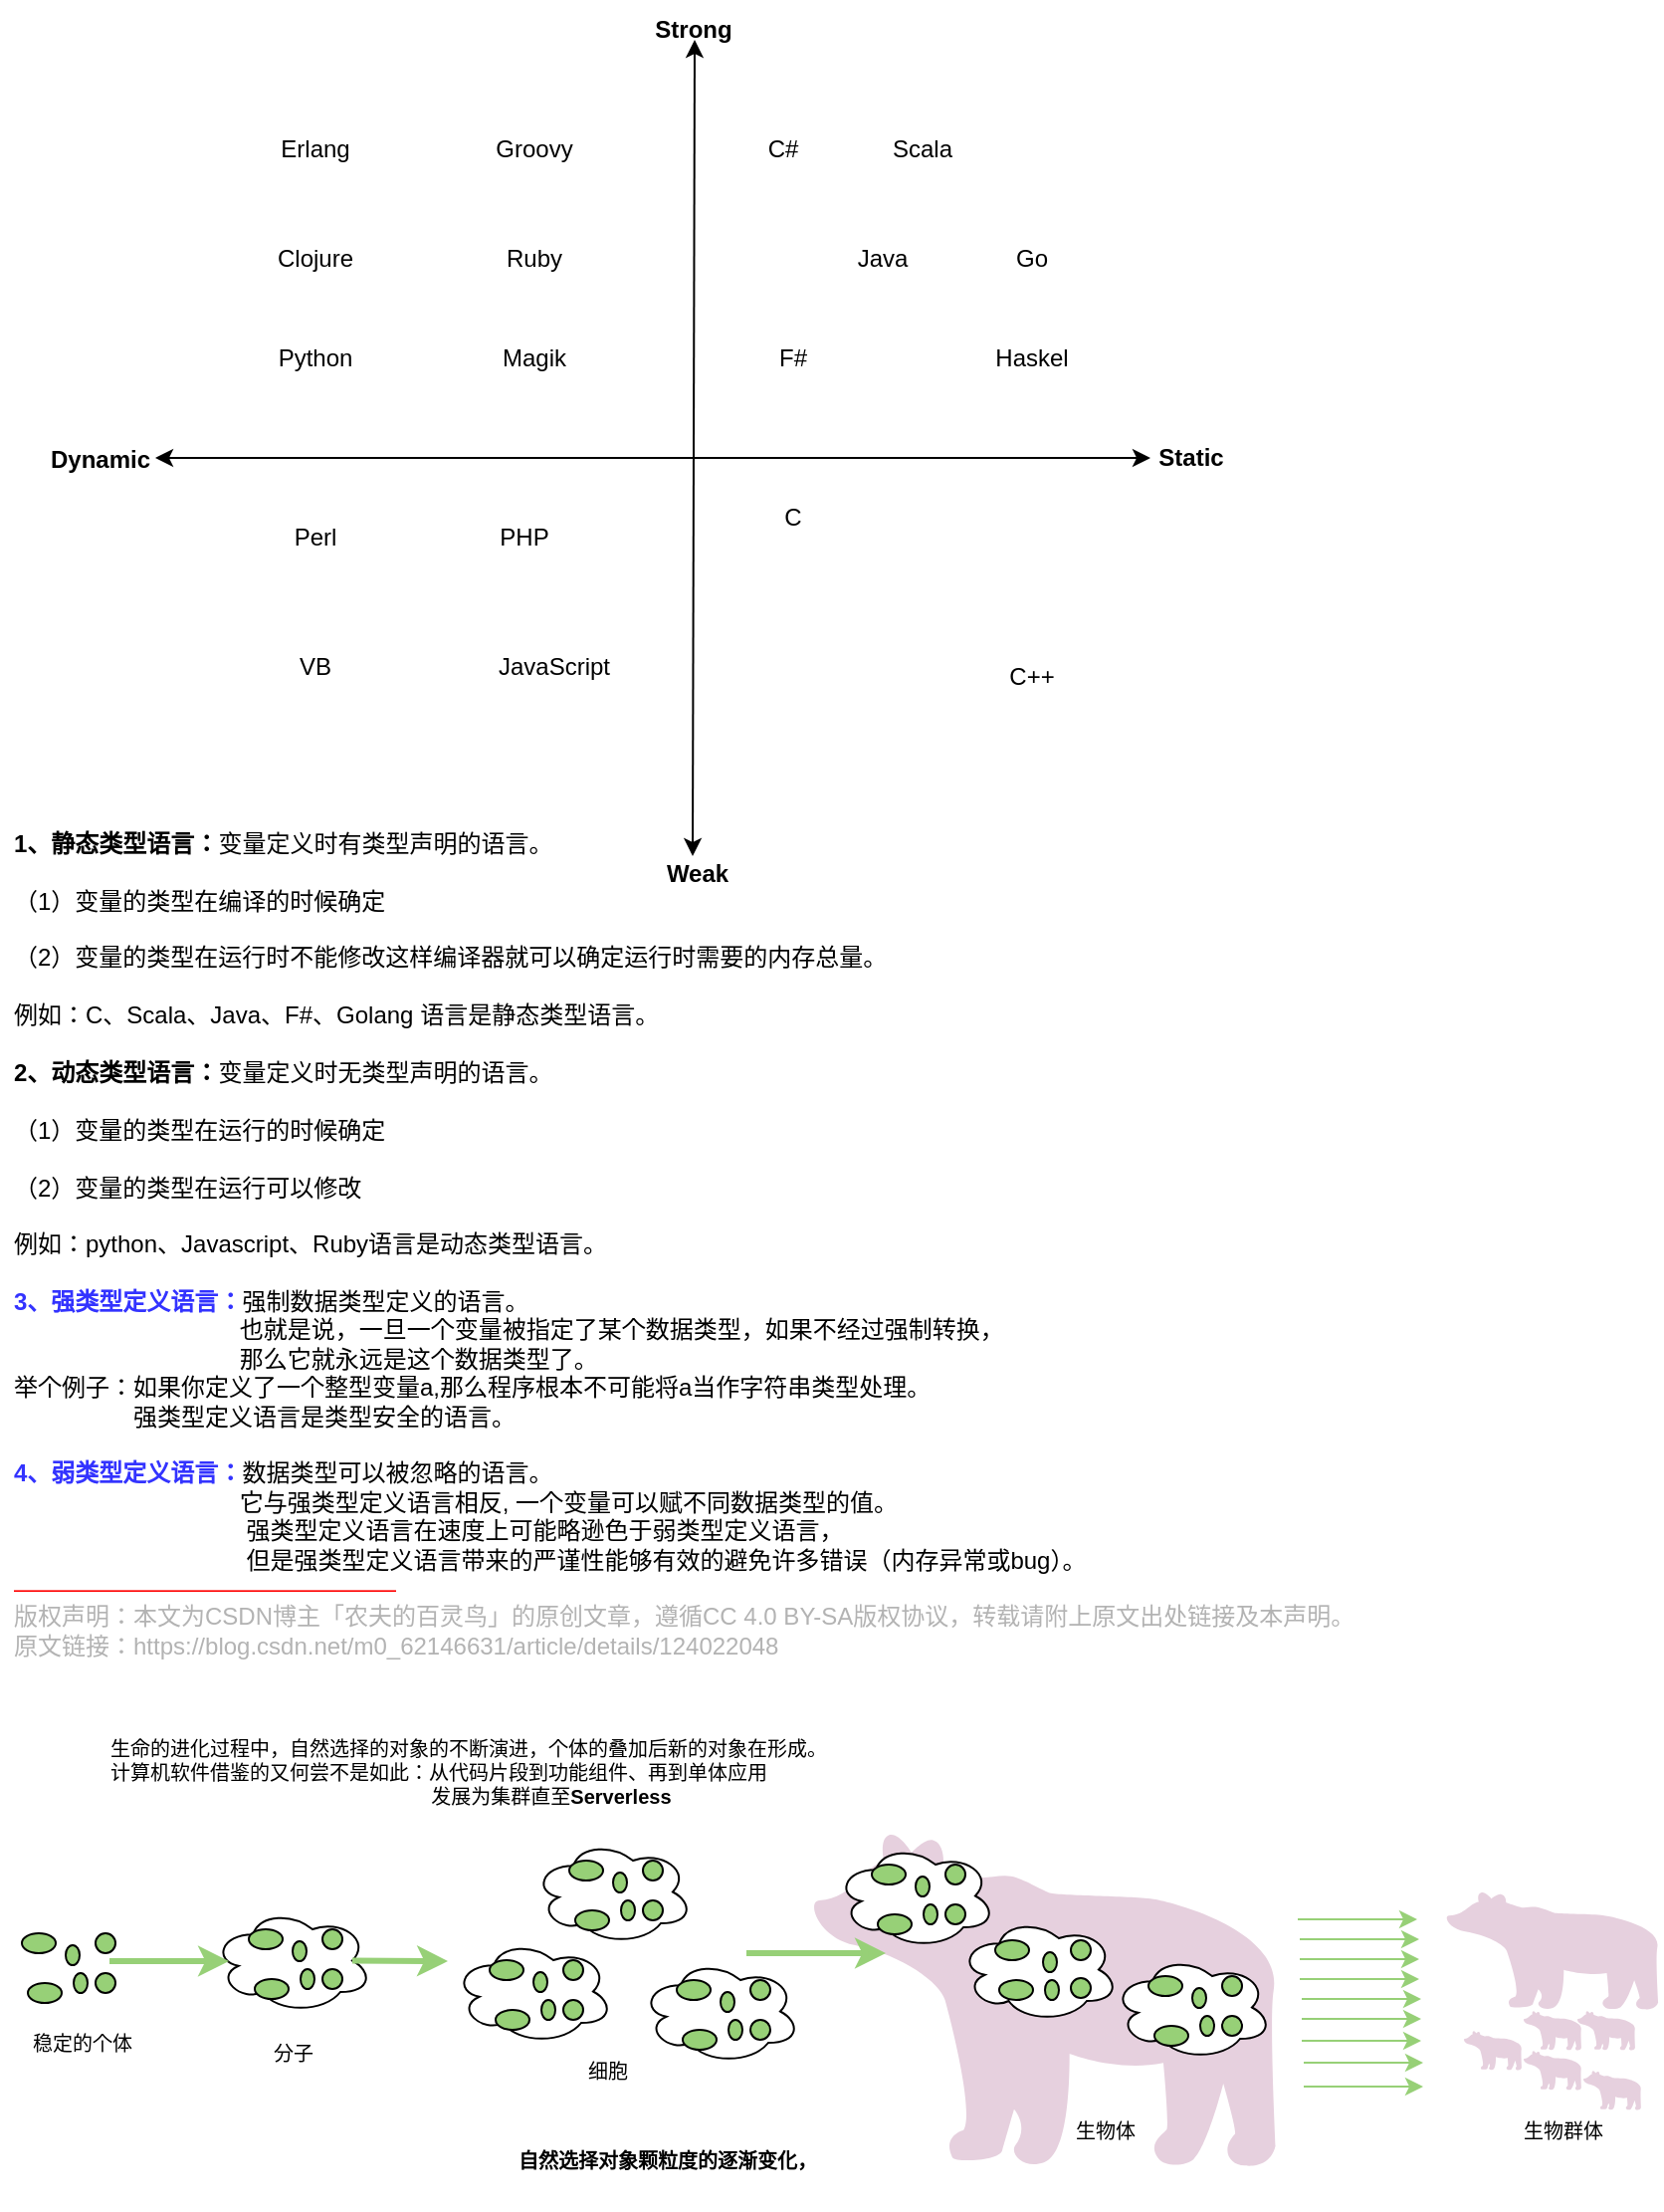 <mxfile version="20.5.1" type="github">
  <diagram id="FsugTDZhsFtz22bxQlfl" name="第 1 页">
    <mxGraphModel dx="731" dy="744" grid="1" gridSize="10" guides="1" tooltips="1" connect="1" arrows="1" fold="1" page="1" pageScale="1" pageWidth="827" pageHeight="1169" math="1" shadow="0">
      <root>
        <mxCell id="0" />
        <mxCell id="1" parent="0" />
        <mxCell id="dU-uhVvhrNW5YeMp7AV7-25" value="&lt;div&gt;&lt;b&gt;1、静态类型语言：&lt;/b&gt;变量定义时有类型声明的语言。&lt;/div&gt;&lt;div&gt;&lt;br&gt;&lt;/div&gt;&lt;div&gt;（1）变量的类型在编译的时候确定&lt;/div&gt;&lt;div&gt;&lt;br&gt;&lt;/div&gt;&lt;div&gt;（2）变量的类型在运行时不能修改这样编译器就可以确定运行时需要的内存总量。&lt;/div&gt;&lt;div&gt;&lt;br&gt;&lt;/div&gt;&lt;div&gt;例如：C、Scala、Java、F#、Golang 语言是静态类型语言。&lt;/div&gt;&lt;div&gt;&lt;br&gt;&lt;/div&gt;&lt;div&gt;&lt;b&gt;2、动态类型语言：&lt;/b&gt;变量定义时无类型声明的语言。&lt;/div&gt;&lt;div&gt;&lt;br&gt;&lt;/div&gt;&lt;div&gt;（1）变量的类型在运行的时候确定&lt;/div&gt;&lt;div&gt;&lt;br&gt;&lt;/div&gt;&lt;div&gt;（2）变量的类型在运行可以修改&lt;/div&gt;&lt;div&gt;&lt;br&gt;&lt;/div&gt;&lt;div&gt;例如：python、Javascript、Ruby语言是动态类型语言。&lt;/div&gt;&lt;div&gt;&lt;br&gt;&lt;/div&gt;&lt;div&gt;&lt;b&gt;&lt;font color=&quot;#3333ff&quot;&gt;3、强类型定义语言：&lt;/font&gt;&lt;/b&gt;强制数据类型定义的语言。&lt;/div&gt;&lt;div&gt;&amp;nbsp; &amp;nbsp; &amp;nbsp; &amp;nbsp; &amp;nbsp; &amp;nbsp; &amp;nbsp; &amp;nbsp; &amp;nbsp; &amp;nbsp; &amp;nbsp; &amp;nbsp; &amp;nbsp; &amp;nbsp; &amp;nbsp; &amp;nbsp; &amp;nbsp; 也就是说，一旦一个变量被指定了某个数据类型，如果不经过强制转换，&lt;/div&gt;&lt;div&gt;&amp;nbsp; &amp;nbsp; &amp;nbsp; &amp;nbsp; &amp;nbsp; &amp;nbsp; &amp;nbsp; &amp;nbsp; &amp;nbsp; &amp;nbsp; &amp;nbsp; &amp;nbsp; &amp;nbsp; &amp;nbsp; &amp;nbsp; &amp;nbsp; &amp;nbsp; 那么它就永远是这个数据类型了。&lt;/div&gt;&lt;div&gt;举个例子：如果你定义了一个整型变量a,那么程序根本不可能将a当作字符串类型处理。&lt;/div&gt;&lt;div&gt;&amp;nbsp; &amp;nbsp; &amp;nbsp; &amp;nbsp; &amp;nbsp; &amp;nbsp; &amp;nbsp; &amp;nbsp; &amp;nbsp; 强类型定义语言是类型安全的语言。&lt;/div&gt;&lt;div&gt;&lt;br&gt;&lt;/div&gt;&lt;div&gt;&lt;b&gt;&lt;font color=&quot;#3333ff&quot;&gt;4、弱类型定义语言：&lt;/font&gt;&lt;/b&gt;数据类型可以被忽略的语言。&lt;/div&gt;&lt;div&gt;&amp;nbsp; &amp;nbsp; &amp;nbsp; &amp;nbsp; &amp;nbsp; &amp;nbsp; &amp;nbsp; &amp;nbsp; &amp;nbsp; &amp;nbsp; &amp;nbsp; &amp;nbsp; &amp;nbsp; &amp;nbsp; &amp;nbsp; &amp;nbsp; &amp;nbsp; 它与强类型定义语言相反, 一个变量可以赋不同数据类型的值。&lt;/div&gt;&lt;div&gt;&amp;nbsp; &amp;nbsp; &amp;nbsp; &amp;nbsp; &amp;nbsp; &amp;nbsp; &amp;nbsp; &amp;nbsp; &amp;nbsp; &amp;nbsp; &amp;nbsp; &amp;nbsp; &amp;nbsp; &amp;nbsp; &amp;nbsp; &amp;nbsp; &amp;nbsp; &amp;nbsp;强类型定义语言在速度上可能略逊色于弱类型定义语言，&lt;/div&gt;&lt;div&gt;&amp;nbsp; &amp;nbsp; &amp;nbsp; &amp;nbsp; &amp;nbsp; &amp;nbsp; &amp;nbsp; &amp;nbsp; &amp;nbsp; &amp;nbsp; &amp;nbsp; &amp;nbsp; &amp;nbsp; &amp;nbsp; &amp;nbsp; &amp;nbsp; &amp;nbsp; &amp;nbsp;但是强类型定义语言带来的严谨性能够有效的避免许多错误（内存异常或bug）。&lt;/div&gt;&lt;div&gt;&lt;font color=&quot;#ff0000&quot;&gt;————————————————&lt;/font&gt;&lt;/div&gt;&lt;div&gt;&lt;font color=&quot;#b3b3b3&quot;&gt;版权声明：本文为CSDN博主「农夫的百灵鸟」的原创文章，遵循CC 4.0 BY-SA版权协议，转载请附上原文出处链接及本声明。&lt;/font&gt;&lt;/div&gt;&lt;div&gt;&lt;font color=&quot;#b3b3b3&quot;&gt;原文链接：https://blog.csdn.net/m0_62146631/article/details/124022048&lt;/font&gt;&lt;/div&gt;" style="text;html=1;align=left;verticalAlign=middle;resizable=0;points=[];autosize=1;strokeColor=none;fillColor=none;" vertex="1" parent="1">
          <mxGeometry x="30" y="440" width="700" height="430" as="geometry" />
        </mxCell>
        <mxCell id="dU-uhVvhrNW5YeMp7AV7-26" value="" style="group" vertex="1" connectable="0" parent="1">
          <mxGeometry x="40" y="30" width="613" height="460" as="geometry" />
        </mxCell>
        <mxCell id="dU-uhVvhrNW5YeMp7AV7-1" value="" style="endArrow=classic;startArrow=classic;html=1;rounded=0;" edge="1" parent="dU-uhVvhrNW5YeMp7AV7-26">
          <mxGeometry width="50" height="50" relative="1" as="geometry">
            <mxPoint x="63" y="230" as="sourcePoint" />
            <mxPoint x="563" y="230" as="targetPoint" />
          </mxGeometry>
        </mxCell>
        <mxCell id="dU-uhVvhrNW5YeMp7AV7-2" value="" style="endArrow=classic;startArrow=classic;html=1;rounded=0;" edge="1" parent="dU-uhVvhrNW5YeMp7AV7-26">
          <mxGeometry width="50" height="50" relative="1" as="geometry">
            <mxPoint x="334" y="20" as="sourcePoint" />
            <mxPoint x="333" y="430" as="targetPoint" />
          </mxGeometry>
        </mxCell>
        <mxCell id="dU-uhVvhrNW5YeMp7AV7-3" value="&lt;b&gt;Weak&lt;/b&gt;" style="text;html=1;align=center;verticalAlign=middle;resizable=0;points=[];autosize=1;strokeColor=none;fillColor=none;" vertex="1" parent="dU-uhVvhrNW5YeMp7AV7-26">
          <mxGeometry x="310" y="424" width="50" height="30" as="geometry" />
        </mxCell>
        <mxCell id="dU-uhVvhrNW5YeMp7AV7-4" value="&lt;b&gt;Strong&lt;/b&gt;" style="text;html=1;align=center;verticalAlign=middle;resizable=0;points=[];autosize=1;strokeColor=none;fillColor=none;" vertex="1" parent="dU-uhVvhrNW5YeMp7AV7-26">
          <mxGeometry x="303" width="60" height="30" as="geometry" />
        </mxCell>
        <mxCell id="dU-uhVvhrNW5YeMp7AV7-5" value="&lt;b&gt;Static&lt;/b&gt;" style="text;html=1;align=center;verticalAlign=middle;resizable=0;points=[];autosize=1;strokeColor=none;fillColor=none;" vertex="1" parent="dU-uhVvhrNW5YeMp7AV7-26">
          <mxGeometry x="553" y="215" width="60" height="30" as="geometry" />
        </mxCell>
        <mxCell id="dU-uhVvhrNW5YeMp7AV7-6" value="&lt;b&gt;Dynamic&lt;/b&gt;" style="text;html=1;align=center;verticalAlign=middle;resizable=0;points=[];autosize=1;strokeColor=none;fillColor=none;" vertex="1" parent="dU-uhVvhrNW5YeMp7AV7-26">
          <mxGeometry y="216" width="70" height="30" as="geometry" />
        </mxCell>
        <mxCell id="dU-uhVvhrNW5YeMp7AV7-7" value="C#" style="text;html=1;align=center;verticalAlign=middle;resizable=0;points=[];autosize=1;strokeColor=none;fillColor=none;" vertex="1" parent="dU-uhVvhrNW5YeMp7AV7-26">
          <mxGeometry x="358" y="60" width="40" height="30" as="geometry" />
        </mxCell>
        <mxCell id="dU-uhVvhrNW5YeMp7AV7-8" value="Scala" style="text;html=1;align=center;verticalAlign=middle;resizable=0;points=[];autosize=1;strokeColor=none;fillColor=none;" vertex="1" parent="dU-uhVvhrNW5YeMp7AV7-26">
          <mxGeometry x="423" y="60" width="50" height="30" as="geometry" />
        </mxCell>
        <mxCell id="dU-uhVvhrNW5YeMp7AV7-9" value="Java" style="text;html=1;align=center;verticalAlign=middle;resizable=0;points=[];autosize=1;strokeColor=none;fillColor=none;" vertex="1" parent="dU-uhVvhrNW5YeMp7AV7-26">
          <mxGeometry x="403" y="115" width="50" height="30" as="geometry" />
        </mxCell>
        <mxCell id="dU-uhVvhrNW5YeMp7AV7-10" value="Go" style="text;html=1;align=center;verticalAlign=middle;resizable=0;points=[];autosize=1;strokeColor=none;fillColor=none;" vertex="1" parent="dU-uhVvhrNW5YeMp7AV7-26">
          <mxGeometry x="483" y="115" width="40" height="30" as="geometry" />
        </mxCell>
        <mxCell id="dU-uhVvhrNW5YeMp7AV7-11" value="F#" style="text;html=1;align=center;verticalAlign=middle;resizable=0;points=[];autosize=1;strokeColor=none;fillColor=none;" vertex="1" parent="dU-uhVvhrNW5YeMp7AV7-26">
          <mxGeometry x="363" y="165" width="40" height="30" as="geometry" />
        </mxCell>
        <mxCell id="dU-uhVvhrNW5YeMp7AV7-12" value="Haskel" style="text;html=1;align=center;verticalAlign=middle;resizable=0;points=[];autosize=1;strokeColor=none;fillColor=none;" vertex="1" parent="dU-uhVvhrNW5YeMp7AV7-26">
          <mxGeometry x="473" y="165" width="60" height="30" as="geometry" />
        </mxCell>
        <mxCell id="dU-uhVvhrNW5YeMp7AV7-13" value="Erlang" style="text;html=1;align=center;verticalAlign=middle;resizable=0;points=[];autosize=1;strokeColor=none;fillColor=none;" vertex="1" parent="dU-uhVvhrNW5YeMp7AV7-26">
          <mxGeometry x="113" y="60" width="60" height="30" as="geometry" />
        </mxCell>
        <mxCell id="dU-uhVvhrNW5YeMp7AV7-14" value="Groovy" style="text;html=1;align=center;verticalAlign=middle;resizable=0;points=[];autosize=1;strokeColor=none;fillColor=none;" vertex="1" parent="dU-uhVvhrNW5YeMp7AV7-26">
          <mxGeometry x="223" y="60" width="60" height="30" as="geometry" />
        </mxCell>
        <mxCell id="dU-uhVvhrNW5YeMp7AV7-15" value="Clojure" style="text;html=1;align=center;verticalAlign=middle;resizable=0;points=[];autosize=1;strokeColor=none;fillColor=none;" vertex="1" parent="dU-uhVvhrNW5YeMp7AV7-26">
          <mxGeometry x="113" y="115" width="60" height="30" as="geometry" />
        </mxCell>
        <mxCell id="dU-uhVvhrNW5YeMp7AV7-16" value="Ruby" style="text;html=1;align=center;verticalAlign=middle;resizable=0;points=[];autosize=1;strokeColor=none;fillColor=none;" vertex="1" parent="dU-uhVvhrNW5YeMp7AV7-26">
          <mxGeometry x="228" y="115" width="50" height="30" as="geometry" />
        </mxCell>
        <mxCell id="dU-uhVvhrNW5YeMp7AV7-17" value="Python" style="text;html=1;align=center;verticalAlign=middle;resizable=0;points=[];autosize=1;strokeColor=none;fillColor=none;" vertex="1" parent="dU-uhVvhrNW5YeMp7AV7-26">
          <mxGeometry x="113" y="165" width="60" height="30" as="geometry" />
        </mxCell>
        <mxCell id="dU-uhVvhrNW5YeMp7AV7-18" value="Magik" style="text;html=1;align=center;verticalAlign=middle;resizable=0;points=[];autosize=1;strokeColor=none;fillColor=none;" vertex="1" parent="dU-uhVvhrNW5YeMp7AV7-26">
          <mxGeometry x="223" y="165" width="60" height="30" as="geometry" />
        </mxCell>
        <mxCell id="dU-uhVvhrNW5YeMp7AV7-19" value="Perl" style="text;html=1;align=center;verticalAlign=middle;resizable=0;points=[];autosize=1;strokeColor=none;fillColor=none;" vertex="1" parent="dU-uhVvhrNW5YeMp7AV7-26">
          <mxGeometry x="123" y="255" width="40" height="30" as="geometry" />
        </mxCell>
        <mxCell id="dU-uhVvhrNW5YeMp7AV7-20" value="PHP" style="text;html=1;align=center;verticalAlign=middle;resizable=0;points=[];autosize=1;strokeColor=none;fillColor=none;" vertex="1" parent="dU-uhVvhrNW5YeMp7AV7-26">
          <mxGeometry x="223" y="255" width="50" height="30" as="geometry" />
        </mxCell>
        <mxCell id="dU-uhVvhrNW5YeMp7AV7-21" value="VB" style="text;html=1;align=center;verticalAlign=middle;resizable=0;points=[];autosize=1;strokeColor=none;fillColor=none;" vertex="1" parent="dU-uhVvhrNW5YeMp7AV7-26">
          <mxGeometry x="123" y="320" width="40" height="30" as="geometry" />
        </mxCell>
        <mxCell id="dU-uhVvhrNW5YeMp7AV7-22" value="JavaScript" style="text;html=1;align=center;verticalAlign=middle;resizable=0;points=[];autosize=1;strokeColor=none;fillColor=none;" vertex="1" parent="dU-uhVvhrNW5YeMp7AV7-26">
          <mxGeometry x="223" y="320" width="80" height="30" as="geometry" />
        </mxCell>
        <mxCell id="dU-uhVvhrNW5YeMp7AV7-23" value="C" style="text;html=1;align=center;verticalAlign=middle;resizable=0;points=[];autosize=1;strokeColor=none;fillColor=none;" vertex="1" parent="dU-uhVvhrNW5YeMp7AV7-26">
          <mxGeometry x="368" y="245" width="30" height="30" as="geometry" />
        </mxCell>
        <mxCell id="dU-uhVvhrNW5YeMp7AV7-24" value="C++" style="text;html=1;align=center;verticalAlign=middle;resizable=0;points=[];autosize=1;strokeColor=none;fillColor=none;" vertex="1" parent="dU-uhVvhrNW5YeMp7AV7-26">
          <mxGeometry x="478" y="325" width="50" height="30" as="geometry" />
        </mxCell>
        <mxCell id="dU-uhVvhrNW5YeMp7AV7-145" value="&lt;div style=&quot;text-align: left;&quot;&gt;&lt;span style=&quot;color: rgb(0, 0, 0); background-color: initial;&quot;&gt;生命的进化过程中，自然选择的对象的不断演进，个体的叠加后新的对象在形成。&lt;/span&gt;&lt;/div&gt;&lt;font color=&quot;#000000&quot;&gt;&lt;div style=&quot;text-align: left;&quot;&gt;&lt;span style=&quot;background-color: initial;&quot;&gt;计算机软件借鉴的又何尝不是如此：从代码片段到功能组件、再到单体应用&lt;/span&gt;&lt;/div&gt;&lt;div style=&quot;text-align: left;&quot;&gt;&lt;span style=&quot;background-color: initial;&quot;&gt;&amp;nbsp; &amp;nbsp; &amp;nbsp; &amp;nbsp; &amp;nbsp; &amp;nbsp; &amp;nbsp; &amp;nbsp; &amp;nbsp; &amp;nbsp; &amp;nbsp; &amp;nbsp; &amp;nbsp; &amp;nbsp; &amp;nbsp; &amp;nbsp; &amp;nbsp; &amp;nbsp; &amp;nbsp; &amp;nbsp; &amp;nbsp; &amp;nbsp; &amp;nbsp; &amp;nbsp; &amp;nbsp; &amp;nbsp; &amp;nbsp; &amp;nbsp; &amp;nbsp; 发展为集群直至&lt;/span&gt;&lt;b style=&quot;background-color: initial;&quot;&gt;Serverless&lt;/b&gt;&lt;/div&gt;&lt;/font&gt;" style="text;html=1;align=center;verticalAlign=middle;resizable=0;points=[];autosize=1;strokeColor=none;fillColor=none;fontSize=10;fontColor=#B3B3B3;" vertex="1" parent="1">
          <mxGeometry x="30" y="890" width="460" height="60" as="geometry" />
        </mxCell>
        <mxCell id="dU-uhVvhrNW5YeMp7AV7-151" value="" style="group" vertex="1" connectable="0" parent="1">
          <mxGeometry x="25.5" y="950" width="644.5" height="190" as="geometry" />
        </mxCell>
        <mxCell id="dU-uhVvhrNW5YeMp7AV7-149" value="" style="shape=mxgraph.signs.animals.bear_2;html=1;pointerEvents=1;fillColor=#E6D0DE;strokeColor=none;verticalLabelPosition=bottom;verticalAlign=top;align=center;sketch=0;fontSize=10;fontColor=#000000;" vertex="1" parent="dU-uhVvhrNW5YeMp7AV7-151">
          <mxGeometry x="404.5" width="240" height="170" as="geometry" />
        </mxCell>
        <mxCell id="dU-uhVvhrNW5YeMp7AV7-28" value="" style="ellipse;whiteSpace=wrap;html=1;fontSize=10;fontColor=#B3B3B3;fillColor=#97D077;" vertex="1" parent="dU-uhVvhrNW5YeMp7AV7-151">
          <mxGeometry x="10.5" y="51" width="17" height="10" as="geometry" />
        </mxCell>
        <mxCell id="dU-uhVvhrNW5YeMp7AV7-29" value="" style="ellipse;whiteSpace=wrap;html=1;fontSize=10;fontColor=#B3B3B3;fillColor=#97D077;" vertex="1" parent="dU-uhVvhrNW5YeMp7AV7-151">
          <mxGeometry x="32.5" y="57" width="7" height="10" as="geometry" />
        </mxCell>
        <mxCell id="dU-uhVvhrNW5YeMp7AV7-30" value="" style="ellipse;whiteSpace=wrap;html=1;fontSize=10;fontColor=#B3B3B3;fillColor=#97D077;" vertex="1" parent="dU-uhVvhrNW5YeMp7AV7-151">
          <mxGeometry x="47.5" y="51" width="10" height="10" as="geometry" />
        </mxCell>
        <mxCell id="dU-uhVvhrNW5YeMp7AV7-31" value="" style="ellipse;whiteSpace=wrap;html=1;fontSize=10;fontColor=#B3B3B3;fillColor=#97D077;" vertex="1" parent="dU-uhVvhrNW5YeMp7AV7-151">
          <mxGeometry x="13.5" y="76" width="17" height="10" as="geometry" />
        </mxCell>
        <mxCell id="dU-uhVvhrNW5YeMp7AV7-36" value="" style="ellipse;whiteSpace=wrap;html=1;fontSize=10;fontColor=#B3B3B3;fillColor=#97D077;" vertex="1" parent="dU-uhVvhrNW5YeMp7AV7-151">
          <mxGeometry x="47.5" y="71" width="10" height="10" as="geometry" />
        </mxCell>
        <mxCell id="dU-uhVvhrNW5YeMp7AV7-41" value="" style="ellipse;whiteSpace=wrap;html=1;fontSize=10;fontColor=#B3B3B3;fillColor=#97D077;" vertex="1" parent="dU-uhVvhrNW5YeMp7AV7-151">
          <mxGeometry x="36.5" y="71" width="7" height="10" as="geometry" />
        </mxCell>
        <mxCell id="dU-uhVvhrNW5YeMp7AV7-48" value="" style="group" vertex="1" connectable="0" parent="dU-uhVvhrNW5YeMp7AV7-151">
          <mxGeometry x="106.5" y="38.5" width="80" height="52.5" as="geometry" />
        </mxCell>
        <mxCell id="dU-uhVvhrNW5YeMp7AV7-37" value="" style="ellipse;shape=cloud;whiteSpace=wrap;html=1;fontSize=10;fontColor=#B3B3B3;fillColor=#FFFFFF;" vertex="1" parent="dU-uhVvhrNW5YeMp7AV7-48">
          <mxGeometry width="80" height="52.5" as="geometry" />
        </mxCell>
        <mxCell id="dU-uhVvhrNW5YeMp7AV7-42" value="" style="ellipse;whiteSpace=wrap;html=1;fontSize=10;fontColor=#B3B3B3;fillColor=#97D077;" vertex="1" parent="dU-uhVvhrNW5YeMp7AV7-48">
          <mxGeometry x="18" y="10.5" width="17" height="10" as="geometry" />
        </mxCell>
        <mxCell id="dU-uhVvhrNW5YeMp7AV7-43" value="" style="ellipse;whiteSpace=wrap;html=1;fontSize=10;fontColor=#B3B3B3;fillColor=#97D077;" vertex="1" parent="dU-uhVvhrNW5YeMp7AV7-48">
          <mxGeometry x="40" y="16.5" width="7" height="10" as="geometry" />
        </mxCell>
        <mxCell id="dU-uhVvhrNW5YeMp7AV7-44" value="" style="ellipse;whiteSpace=wrap;html=1;fontSize=10;fontColor=#B3B3B3;fillColor=#97D077;" vertex="1" parent="dU-uhVvhrNW5YeMp7AV7-48">
          <mxGeometry x="55" y="10.5" width="10" height="10" as="geometry" />
        </mxCell>
        <mxCell id="dU-uhVvhrNW5YeMp7AV7-45" value="" style="ellipse;whiteSpace=wrap;html=1;fontSize=10;fontColor=#B3B3B3;fillColor=#97D077;" vertex="1" parent="dU-uhVvhrNW5YeMp7AV7-48">
          <mxGeometry x="21" y="35.5" width="17" height="10" as="geometry" />
        </mxCell>
        <mxCell id="dU-uhVvhrNW5YeMp7AV7-46" value="" style="ellipse;whiteSpace=wrap;html=1;fontSize=10;fontColor=#B3B3B3;fillColor=#97D077;" vertex="1" parent="dU-uhVvhrNW5YeMp7AV7-48">
          <mxGeometry x="55" y="30.5" width="10" height="10" as="geometry" />
        </mxCell>
        <mxCell id="dU-uhVvhrNW5YeMp7AV7-47" value="" style="ellipse;whiteSpace=wrap;html=1;fontSize=10;fontColor=#B3B3B3;fillColor=#97D077;" vertex="1" parent="dU-uhVvhrNW5YeMp7AV7-48">
          <mxGeometry x="44" y="30.5" width="7" height="10" as="geometry" />
        </mxCell>
        <mxCell id="dU-uhVvhrNW5YeMp7AV7-49" value="" style="group" vertex="1" connectable="0" parent="dU-uhVvhrNW5YeMp7AV7-151">
          <mxGeometry x="267.5" y="4" width="80" height="52.5" as="geometry" />
        </mxCell>
        <mxCell id="dU-uhVvhrNW5YeMp7AV7-50" value="" style="ellipse;shape=cloud;whiteSpace=wrap;html=1;fontSize=10;fontColor=#B3B3B3;fillColor=#FFFFFF;" vertex="1" parent="dU-uhVvhrNW5YeMp7AV7-49">
          <mxGeometry width="80" height="52.5" as="geometry" />
        </mxCell>
        <mxCell id="dU-uhVvhrNW5YeMp7AV7-51" value="" style="ellipse;whiteSpace=wrap;html=1;fontSize=10;fontColor=#B3B3B3;fillColor=#97D077;" vertex="1" parent="dU-uhVvhrNW5YeMp7AV7-49">
          <mxGeometry x="18" y="10.5" width="17" height="10" as="geometry" />
        </mxCell>
        <mxCell id="dU-uhVvhrNW5YeMp7AV7-52" value="" style="ellipse;whiteSpace=wrap;html=1;fontSize=10;fontColor=#B3B3B3;fillColor=#97D077;" vertex="1" parent="dU-uhVvhrNW5YeMp7AV7-49">
          <mxGeometry x="40" y="16.5" width="7" height="10" as="geometry" />
        </mxCell>
        <mxCell id="dU-uhVvhrNW5YeMp7AV7-53" value="" style="ellipse;whiteSpace=wrap;html=1;fontSize=10;fontColor=#B3B3B3;fillColor=#97D077;" vertex="1" parent="dU-uhVvhrNW5YeMp7AV7-49">
          <mxGeometry x="55" y="10.5" width="10" height="10" as="geometry" />
        </mxCell>
        <mxCell id="dU-uhVvhrNW5YeMp7AV7-54" value="" style="ellipse;whiteSpace=wrap;html=1;fontSize=10;fontColor=#B3B3B3;fillColor=#97D077;" vertex="1" parent="dU-uhVvhrNW5YeMp7AV7-49">
          <mxGeometry x="21" y="35.5" width="17" height="10" as="geometry" />
        </mxCell>
        <mxCell id="dU-uhVvhrNW5YeMp7AV7-55" value="" style="ellipse;whiteSpace=wrap;html=1;fontSize=10;fontColor=#B3B3B3;fillColor=#97D077;" vertex="1" parent="dU-uhVvhrNW5YeMp7AV7-49">
          <mxGeometry x="55" y="30.5" width="10" height="10" as="geometry" />
        </mxCell>
        <mxCell id="dU-uhVvhrNW5YeMp7AV7-56" value="" style="ellipse;whiteSpace=wrap;html=1;fontSize=10;fontColor=#B3B3B3;fillColor=#97D077;" vertex="1" parent="dU-uhVvhrNW5YeMp7AV7-49">
          <mxGeometry x="44" y="30.5" width="7" height="10" as="geometry" />
        </mxCell>
        <mxCell id="dU-uhVvhrNW5YeMp7AV7-57" value="" style="group" vertex="1" connectable="0" parent="dU-uhVvhrNW5YeMp7AV7-151">
          <mxGeometry x="227.5" y="54" width="80" height="52.5" as="geometry" />
        </mxCell>
        <mxCell id="dU-uhVvhrNW5YeMp7AV7-58" value="" style="ellipse;shape=cloud;whiteSpace=wrap;html=1;fontSize=10;fontColor=#B3B3B3;fillColor=#FFFFFF;" vertex="1" parent="dU-uhVvhrNW5YeMp7AV7-57">
          <mxGeometry width="80" height="52.5" as="geometry" />
        </mxCell>
        <mxCell id="dU-uhVvhrNW5YeMp7AV7-59" value="" style="ellipse;whiteSpace=wrap;html=1;fontSize=10;fontColor=#B3B3B3;fillColor=#97D077;" vertex="1" parent="dU-uhVvhrNW5YeMp7AV7-57">
          <mxGeometry x="18" y="10.5" width="17" height="10" as="geometry" />
        </mxCell>
        <mxCell id="dU-uhVvhrNW5YeMp7AV7-60" value="" style="ellipse;whiteSpace=wrap;html=1;fontSize=10;fontColor=#B3B3B3;fillColor=#97D077;" vertex="1" parent="dU-uhVvhrNW5YeMp7AV7-57">
          <mxGeometry x="40" y="16.5" width="7" height="10" as="geometry" />
        </mxCell>
        <mxCell id="dU-uhVvhrNW5YeMp7AV7-61" value="" style="ellipse;whiteSpace=wrap;html=1;fontSize=10;fontColor=#B3B3B3;fillColor=#97D077;" vertex="1" parent="dU-uhVvhrNW5YeMp7AV7-57">
          <mxGeometry x="55" y="10.5" width="10" height="10" as="geometry" />
        </mxCell>
        <mxCell id="dU-uhVvhrNW5YeMp7AV7-62" value="" style="ellipse;whiteSpace=wrap;html=1;fontSize=10;fontColor=#B3B3B3;fillColor=#97D077;" vertex="1" parent="dU-uhVvhrNW5YeMp7AV7-57">
          <mxGeometry x="21" y="35.5" width="17" height="10" as="geometry" />
        </mxCell>
        <mxCell id="dU-uhVvhrNW5YeMp7AV7-63" value="" style="ellipse;whiteSpace=wrap;html=1;fontSize=10;fontColor=#B3B3B3;fillColor=#97D077;" vertex="1" parent="dU-uhVvhrNW5YeMp7AV7-57">
          <mxGeometry x="55" y="30.5" width="10" height="10" as="geometry" />
        </mxCell>
        <mxCell id="dU-uhVvhrNW5YeMp7AV7-64" value="" style="ellipse;whiteSpace=wrap;html=1;fontSize=10;fontColor=#B3B3B3;fillColor=#97D077;" vertex="1" parent="dU-uhVvhrNW5YeMp7AV7-57">
          <mxGeometry x="44" y="30.5" width="7" height="10" as="geometry" />
        </mxCell>
        <mxCell id="dU-uhVvhrNW5YeMp7AV7-65" value="" style="group" vertex="1" connectable="0" parent="dU-uhVvhrNW5YeMp7AV7-151">
          <mxGeometry x="321.5" y="64" width="80" height="52.5" as="geometry" />
        </mxCell>
        <mxCell id="dU-uhVvhrNW5YeMp7AV7-66" value="" style="ellipse;shape=cloud;whiteSpace=wrap;html=1;fontSize=10;fontColor=#B3B3B3;fillColor=#FFFFFF;" vertex="1" parent="dU-uhVvhrNW5YeMp7AV7-65">
          <mxGeometry width="80" height="52.5" as="geometry" />
        </mxCell>
        <mxCell id="dU-uhVvhrNW5YeMp7AV7-67" value="" style="ellipse;whiteSpace=wrap;html=1;fontSize=10;fontColor=#B3B3B3;fillColor=#97D077;" vertex="1" parent="dU-uhVvhrNW5YeMp7AV7-65">
          <mxGeometry x="18" y="10.5" width="17" height="10" as="geometry" />
        </mxCell>
        <mxCell id="dU-uhVvhrNW5YeMp7AV7-68" value="" style="ellipse;whiteSpace=wrap;html=1;fontSize=10;fontColor=#B3B3B3;fillColor=#97D077;" vertex="1" parent="dU-uhVvhrNW5YeMp7AV7-65">
          <mxGeometry x="40" y="16.5" width="7" height="10" as="geometry" />
        </mxCell>
        <mxCell id="dU-uhVvhrNW5YeMp7AV7-69" value="" style="ellipse;whiteSpace=wrap;html=1;fontSize=10;fontColor=#B3B3B3;fillColor=#97D077;" vertex="1" parent="dU-uhVvhrNW5YeMp7AV7-65">
          <mxGeometry x="55" y="10.5" width="10" height="10" as="geometry" />
        </mxCell>
        <mxCell id="dU-uhVvhrNW5YeMp7AV7-70" value="" style="ellipse;whiteSpace=wrap;html=1;fontSize=10;fontColor=#B3B3B3;fillColor=#97D077;" vertex="1" parent="dU-uhVvhrNW5YeMp7AV7-65">
          <mxGeometry x="21" y="35.5" width="17" height="10" as="geometry" />
        </mxCell>
        <mxCell id="dU-uhVvhrNW5YeMp7AV7-71" value="" style="ellipse;whiteSpace=wrap;html=1;fontSize=10;fontColor=#B3B3B3;fillColor=#97D077;" vertex="1" parent="dU-uhVvhrNW5YeMp7AV7-65">
          <mxGeometry x="55" y="30.5" width="10" height="10" as="geometry" />
        </mxCell>
        <mxCell id="dU-uhVvhrNW5YeMp7AV7-72" value="" style="ellipse;whiteSpace=wrap;html=1;fontSize=10;fontColor=#B3B3B3;fillColor=#97D077;" vertex="1" parent="dU-uhVvhrNW5YeMp7AV7-65">
          <mxGeometry x="44" y="30.5" width="7" height="10" as="geometry" />
        </mxCell>
        <mxCell id="dU-uhVvhrNW5YeMp7AV7-118" value="" style="group" vertex="1" connectable="0" parent="dU-uhVvhrNW5YeMp7AV7-151">
          <mxGeometry x="419.5" y="6" width="80" height="52.5" as="geometry" />
        </mxCell>
        <mxCell id="dU-uhVvhrNW5YeMp7AV7-119" value="" style="ellipse;shape=cloud;whiteSpace=wrap;html=1;fontSize=10;fontColor=#B3B3B3;fillColor=#FFFFFF;" vertex="1" parent="dU-uhVvhrNW5YeMp7AV7-118">
          <mxGeometry width="80" height="52.5" as="geometry" />
        </mxCell>
        <mxCell id="dU-uhVvhrNW5YeMp7AV7-150" value="" style="group" vertex="1" connectable="0" parent="dU-uhVvhrNW5YeMp7AV7-118">
          <mxGeometry x="18" y="10.5" width="47" height="35" as="geometry" />
        </mxCell>
        <mxCell id="dU-uhVvhrNW5YeMp7AV7-120" value="" style="ellipse;whiteSpace=wrap;html=1;fontSize=10;fontColor=#B3B3B3;fillColor=#97D077;" vertex="1" parent="dU-uhVvhrNW5YeMp7AV7-150">
          <mxGeometry width="17" height="10" as="geometry" />
        </mxCell>
        <mxCell id="dU-uhVvhrNW5YeMp7AV7-121" value="" style="ellipse;whiteSpace=wrap;html=1;fontSize=10;fontColor=#B3B3B3;fillColor=#97D077;" vertex="1" parent="dU-uhVvhrNW5YeMp7AV7-150">
          <mxGeometry x="22" y="6" width="7" height="10" as="geometry" />
        </mxCell>
        <mxCell id="dU-uhVvhrNW5YeMp7AV7-122" value="" style="ellipse;whiteSpace=wrap;html=1;fontSize=10;fontColor=#B3B3B3;fillColor=#97D077;" vertex="1" parent="dU-uhVvhrNW5YeMp7AV7-150">
          <mxGeometry x="37" width="10" height="10" as="geometry" />
        </mxCell>
        <mxCell id="dU-uhVvhrNW5YeMp7AV7-123" value="" style="ellipse;whiteSpace=wrap;html=1;fontSize=10;fontColor=#B3B3B3;fillColor=#97D077;" vertex="1" parent="dU-uhVvhrNW5YeMp7AV7-150">
          <mxGeometry x="3" y="25" width="17" height="10" as="geometry" />
        </mxCell>
        <mxCell id="dU-uhVvhrNW5YeMp7AV7-124" value="" style="ellipse;whiteSpace=wrap;html=1;fontSize=10;fontColor=#B3B3B3;fillColor=#97D077;" vertex="1" parent="dU-uhVvhrNW5YeMp7AV7-150">
          <mxGeometry x="37" y="20" width="10" height="10" as="geometry" />
        </mxCell>
        <mxCell id="dU-uhVvhrNW5YeMp7AV7-125" value="" style="ellipse;whiteSpace=wrap;html=1;fontSize=10;fontColor=#B3B3B3;fillColor=#97D077;" vertex="1" parent="dU-uhVvhrNW5YeMp7AV7-150">
          <mxGeometry x="26" y="20" width="7" height="10" as="geometry" />
        </mxCell>
        <mxCell id="dU-uhVvhrNW5YeMp7AV7-126" value="" style="group" vertex="1" connectable="0" parent="dU-uhVvhrNW5YeMp7AV7-151">
          <mxGeometry x="464.5" y="52" width="80" height="52.5" as="geometry" />
        </mxCell>
        <mxCell id="dU-uhVvhrNW5YeMp7AV7-127" value="" style="ellipse;shape=cloud;whiteSpace=wrap;html=1;fontSize=10;fontColor=#B3B3B3;fillColor=#FFFFFF;" vertex="1" parent="dU-uhVvhrNW5YeMp7AV7-126">
          <mxGeometry x="17" y="-9" width="80" height="52.5" as="geometry" />
        </mxCell>
        <mxCell id="dU-uhVvhrNW5YeMp7AV7-128" value="" style="ellipse;whiteSpace=wrap;html=1;fontSize=10;fontColor=#B3B3B3;fillColor=#97D077;" vertex="1" parent="dU-uhVvhrNW5YeMp7AV7-126">
          <mxGeometry x="35" y="2.5" width="17" height="10" as="geometry" />
        </mxCell>
        <mxCell id="dU-uhVvhrNW5YeMp7AV7-129" value="" style="ellipse;whiteSpace=wrap;html=1;fontSize=10;fontColor=#B3B3B3;fillColor=#97D077;" vertex="1" parent="dU-uhVvhrNW5YeMp7AV7-126">
          <mxGeometry x="59" y="8.5" width="7" height="10" as="geometry" />
        </mxCell>
        <mxCell id="dU-uhVvhrNW5YeMp7AV7-130" value="" style="ellipse;whiteSpace=wrap;html=1;fontSize=10;fontColor=#B3B3B3;fillColor=#97D077;" vertex="1" parent="dU-uhVvhrNW5YeMp7AV7-126">
          <mxGeometry x="73" y="2.5" width="10" height="10" as="geometry" />
        </mxCell>
        <mxCell id="dU-uhVvhrNW5YeMp7AV7-131" value="" style="ellipse;whiteSpace=wrap;html=1;fontSize=10;fontColor=#B3B3B3;fillColor=#97D077;" vertex="1" parent="dU-uhVvhrNW5YeMp7AV7-126">
          <mxGeometry x="37" y="22.5" width="17" height="10" as="geometry" />
        </mxCell>
        <mxCell id="dU-uhVvhrNW5YeMp7AV7-132" value="" style="ellipse;whiteSpace=wrap;html=1;fontSize=10;fontColor=#B3B3B3;fillColor=#97D077;" vertex="1" parent="dU-uhVvhrNW5YeMp7AV7-126">
          <mxGeometry x="73" y="21.5" width="10" height="10" as="geometry" />
        </mxCell>
        <mxCell id="dU-uhVvhrNW5YeMp7AV7-133" value="" style="ellipse;whiteSpace=wrap;html=1;fontSize=10;fontColor=#B3B3B3;fillColor=#97D077;" vertex="1" parent="dU-uhVvhrNW5YeMp7AV7-126">
          <mxGeometry x="60" y="22.5" width="7" height="10" as="geometry" />
        </mxCell>
        <mxCell id="dU-uhVvhrNW5YeMp7AV7-134" value="" style="group" vertex="1" connectable="0" parent="dU-uhVvhrNW5YeMp7AV7-151">
          <mxGeometry x="558.5" y="62" width="80" height="52.5" as="geometry" />
        </mxCell>
        <mxCell id="dU-uhVvhrNW5YeMp7AV7-135" value="" style="ellipse;shape=cloud;whiteSpace=wrap;html=1;fontSize=10;fontColor=#B3B3B3;fillColor=#FFFFFF;" vertex="1" parent="dU-uhVvhrNW5YeMp7AV7-134">
          <mxGeometry width="80" height="52.5" as="geometry" />
        </mxCell>
        <mxCell id="dU-uhVvhrNW5YeMp7AV7-136" value="" style="ellipse;whiteSpace=wrap;html=1;fontSize=10;fontColor=#B3B3B3;fillColor=#97D077;" vertex="1" parent="dU-uhVvhrNW5YeMp7AV7-134">
          <mxGeometry x="18" y="10.5" width="17" height="10" as="geometry" />
        </mxCell>
        <mxCell id="dU-uhVvhrNW5YeMp7AV7-137" value="" style="ellipse;whiteSpace=wrap;html=1;fontSize=10;fontColor=#B3B3B3;fillColor=#97D077;" vertex="1" parent="dU-uhVvhrNW5YeMp7AV7-134">
          <mxGeometry x="40" y="16.5" width="7" height="10" as="geometry" />
        </mxCell>
        <mxCell id="dU-uhVvhrNW5YeMp7AV7-138" value="" style="ellipse;whiteSpace=wrap;html=1;fontSize=10;fontColor=#B3B3B3;fillColor=#97D077;" vertex="1" parent="dU-uhVvhrNW5YeMp7AV7-134">
          <mxGeometry x="55" y="10.5" width="10" height="10" as="geometry" />
        </mxCell>
        <mxCell id="dU-uhVvhrNW5YeMp7AV7-139" value="" style="ellipse;whiteSpace=wrap;html=1;fontSize=10;fontColor=#B3B3B3;fillColor=#97D077;" vertex="1" parent="dU-uhVvhrNW5YeMp7AV7-134">
          <mxGeometry x="21" y="35.5" width="17" height="10" as="geometry" />
        </mxCell>
        <mxCell id="dU-uhVvhrNW5YeMp7AV7-140" value="" style="ellipse;whiteSpace=wrap;html=1;fontSize=10;fontColor=#B3B3B3;fillColor=#97D077;" vertex="1" parent="dU-uhVvhrNW5YeMp7AV7-134">
          <mxGeometry x="55" y="30.5" width="10" height="10" as="geometry" />
        </mxCell>
        <mxCell id="dU-uhVvhrNW5YeMp7AV7-141" value="" style="ellipse;whiteSpace=wrap;html=1;fontSize=10;fontColor=#B3B3B3;fillColor=#97D077;" vertex="1" parent="dU-uhVvhrNW5YeMp7AV7-134">
          <mxGeometry x="44" y="30.5" width="7" height="10" as="geometry" />
        </mxCell>
        <mxCell id="dU-uhVvhrNW5YeMp7AV7-142" value="" style="endArrow=classic;html=1;rounded=0;fontSize=10;fontColor=#B3B3B3;entryX=0.1;entryY=0.505;entryDx=0;entryDy=0;entryPerimeter=0;strokeColor=#97D077;strokeWidth=3;" edge="1" parent="dU-uhVvhrNW5YeMp7AV7-151" target="dU-uhVvhrNW5YeMp7AV7-37">
          <mxGeometry width="50" height="50" relative="1" as="geometry">
            <mxPoint x="54.5" y="65" as="sourcePoint" />
            <mxPoint x="114.5" y="111" as="targetPoint" />
          </mxGeometry>
        </mxCell>
        <mxCell id="dU-uhVvhrNW5YeMp7AV7-143" value="" style="endArrow=classic;html=1;rounded=0;fontSize=10;fontColor=#B3B3B3;strokeColor=#97D077;strokeWidth=3;exitX=0.875;exitY=0.5;exitDx=0;exitDy=0;exitPerimeter=0;" edge="1" parent="dU-uhVvhrNW5YeMp7AV7-151" source="dU-uhVvhrNW5YeMp7AV7-37">
          <mxGeometry width="50" height="50" relative="1" as="geometry">
            <mxPoint x="64.5" y="75" as="sourcePoint" />
            <mxPoint x="224.5" y="65" as="targetPoint" />
          </mxGeometry>
        </mxCell>
        <mxCell id="dU-uhVvhrNW5YeMp7AV7-144" value="" style="endArrow=classic;html=1;rounded=0;fontSize=10;fontColor=#B3B3B3;strokeColor=#97D077;strokeWidth=3;" edge="1" parent="dU-uhVvhrNW5YeMp7AV7-151">
          <mxGeometry width="50" height="50" relative="1" as="geometry">
            <mxPoint x="374.5" y="61" as="sourcePoint" />
            <mxPoint x="444.5" y="61" as="targetPoint" />
          </mxGeometry>
        </mxCell>
        <mxCell id="dU-uhVvhrNW5YeMp7AV7-146" value="稳定的个体" style="text;html=1;align=center;verticalAlign=middle;resizable=0;points=[];autosize=1;strokeColor=none;fillColor=none;fontSize=10;fontColor=#000000;" vertex="1" parent="dU-uhVvhrNW5YeMp7AV7-151">
          <mxGeometry y="91" width="80" height="30" as="geometry" />
        </mxCell>
        <mxCell id="dU-uhVvhrNW5YeMp7AV7-147" value="分子" style="text;html=1;align=center;verticalAlign=middle;resizable=0;points=[];autosize=1;strokeColor=none;fillColor=none;fontSize=10;fontColor=#000000;" vertex="1" parent="dU-uhVvhrNW5YeMp7AV7-151">
          <mxGeometry x="121.5" y="96" width="50" height="30" as="geometry" />
        </mxCell>
        <mxCell id="dU-uhVvhrNW5YeMp7AV7-148" value="细胞" style="text;html=1;align=center;verticalAlign=middle;resizable=0;points=[];autosize=1;strokeColor=none;fillColor=none;fontSize=10;fontColor=#000000;" vertex="1" parent="dU-uhVvhrNW5YeMp7AV7-151">
          <mxGeometry x="279.5" y="105" width="50" height="30" as="geometry" />
        </mxCell>
        <mxCell id="dU-uhVvhrNW5YeMp7AV7-152" value="生物体" style="text;html=1;align=center;verticalAlign=middle;resizable=0;points=[];autosize=1;strokeColor=none;fillColor=none;fontSize=10;fontColor=#000000;" vertex="1" parent="dU-uhVvhrNW5YeMp7AV7-151">
          <mxGeometry x="524.5" y="135" width="60" height="30" as="geometry" />
        </mxCell>
        <mxCell id="dU-uhVvhrNW5YeMp7AV7-153" value="&lt;b&gt;自然选择对象颗粒度的逐渐变化，&lt;/b&gt;" style="text;html=1;align=center;verticalAlign=middle;resizable=0;points=[];autosize=1;strokeColor=none;fillColor=none;fontSize=10;fontColor=#000000;" vertex="1" parent="dU-uhVvhrNW5YeMp7AV7-151">
          <mxGeometry x="234.5" y="150" width="200" height="30" as="geometry" />
        </mxCell>
        <mxCell id="dU-uhVvhrNW5YeMp7AV7-157" value="" style="endArrow=classic;html=1;rounded=0;fontSize=10;fontColor=#B3B3B3;strokeColor=#97D077;strokeWidth=1;" edge="1" parent="1">
          <mxGeometry width="50" height="50" relative="1" as="geometry">
            <mxPoint x="677" y="994" as="sourcePoint" />
            <mxPoint x="737" y="994" as="targetPoint" />
          </mxGeometry>
        </mxCell>
        <mxCell id="dU-uhVvhrNW5YeMp7AV7-158" value="" style="endArrow=classic;html=1;rounded=0;fontSize=10;fontColor=#B3B3B3;strokeColor=#97D077;strokeWidth=1;" edge="1" parent="1">
          <mxGeometry width="50" height="50" relative="1" as="geometry">
            <mxPoint x="678" y="1004" as="sourcePoint" />
            <mxPoint x="738" y="1004" as="targetPoint" />
          </mxGeometry>
        </mxCell>
        <mxCell id="dU-uhVvhrNW5YeMp7AV7-159" value="" style="endArrow=classic;html=1;rounded=0;fontSize=10;fontColor=#B3B3B3;strokeColor=#97D077;strokeWidth=1;" edge="1" parent="1">
          <mxGeometry width="50" height="50" relative="1" as="geometry">
            <mxPoint x="678" y="1014" as="sourcePoint" />
            <mxPoint x="738" y="1014" as="targetPoint" />
          </mxGeometry>
        </mxCell>
        <mxCell id="dU-uhVvhrNW5YeMp7AV7-160" value="" style="endArrow=classic;html=1;rounded=0;fontSize=10;fontColor=#B3B3B3;strokeColor=#97D077;strokeWidth=1;" edge="1" parent="1">
          <mxGeometry width="50" height="50" relative="1" as="geometry">
            <mxPoint x="678" y="1024" as="sourcePoint" />
            <mxPoint x="738" y="1024" as="targetPoint" />
          </mxGeometry>
        </mxCell>
        <mxCell id="dU-uhVvhrNW5YeMp7AV7-161" value="" style="endArrow=classic;html=1;rounded=0;fontSize=10;fontColor=#B3B3B3;strokeColor=#97D077;strokeWidth=1;" edge="1" parent="1">
          <mxGeometry width="50" height="50" relative="1" as="geometry">
            <mxPoint x="679" y="1034" as="sourcePoint" />
            <mxPoint x="739" y="1034" as="targetPoint" />
          </mxGeometry>
        </mxCell>
        <mxCell id="dU-uhVvhrNW5YeMp7AV7-162" value="" style="endArrow=classic;html=1;rounded=0;fontSize=10;fontColor=#B3B3B3;strokeColor=#97D077;strokeWidth=1;" edge="1" parent="1">
          <mxGeometry width="50" height="50" relative="1" as="geometry">
            <mxPoint x="679" y="1044" as="sourcePoint" />
            <mxPoint x="739" y="1044" as="targetPoint" />
          </mxGeometry>
        </mxCell>
        <mxCell id="dU-uhVvhrNW5YeMp7AV7-163" value="" style="endArrow=classic;html=1;rounded=0;fontSize=10;fontColor=#B3B3B3;strokeColor=#97D077;strokeWidth=1;" edge="1" parent="1">
          <mxGeometry width="50" height="50" relative="1" as="geometry">
            <mxPoint x="679" y="1055" as="sourcePoint" />
            <mxPoint x="739" y="1055" as="targetPoint" />
          </mxGeometry>
        </mxCell>
        <mxCell id="dU-uhVvhrNW5YeMp7AV7-164" value="" style="endArrow=classic;html=1;rounded=0;fontSize=10;fontColor=#B3B3B3;strokeColor=#97D077;strokeWidth=1;" edge="1" parent="1">
          <mxGeometry width="50" height="50" relative="1" as="geometry">
            <mxPoint x="680" y="1066" as="sourcePoint" />
            <mxPoint x="740" y="1066" as="targetPoint" />
          </mxGeometry>
        </mxCell>
        <mxCell id="dU-uhVvhrNW5YeMp7AV7-165" value="" style="endArrow=classic;html=1;rounded=0;fontSize=10;fontColor=#B3B3B3;strokeColor=#97D077;strokeWidth=1;" edge="1" parent="1">
          <mxGeometry width="50" height="50" relative="1" as="geometry">
            <mxPoint x="680" y="1078" as="sourcePoint" />
            <mxPoint x="740" y="1078" as="targetPoint" />
          </mxGeometry>
        </mxCell>
        <mxCell id="dU-uhVvhrNW5YeMp7AV7-179" value="" style="group" vertex="1" connectable="0" parent="1">
          <mxGeometry x="750" y="980" width="110" height="110" as="geometry" />
        </mxCell>
        <mxCell id="dU-uhVvhrNW5YeMp7AV7-172" value="" style="shape=mxgraph.signs.animals.bear_2;html=1;pointerEvents=1;fillColor=#E6D0DE;strokeColor=none;verticalLabelPosition=bottom;verticalAlign=top;align=center;sketch=0;fontSize=10;fontColor=#000000;" vertex="1" parent="dU-uhVvhrNW5YeMp7AV7-179">
          <mxGeometry width="110" height="60" as="geometry" />
        </mxCell>
        <mxCell id="dU-uhVvhrNW5YeMp7AV7-173" value="" style="shape=mxgraph.signs.animals.bear_2;html=1;pointerEvents=1;fillColor=#E6D0DE;strokeColor=none;verticalLabelPosition=bottom;verticalAlign=top;align=center;sketch=0;fontSize=10;fontColor=#000000;" vertex="1" parent="dU-uhVvhrNW5YeMp7AV7-179">
          <mxGeometry x="10" y="70" width="30" height="20" as="geometry" />
        </mxCell>
        <mxCell id="dU-uhVvhrNW5YeMp7AV7-174" value="" style="shape=mxgraph.signs.animals.bear_2;html=1;pointerEvents=1;fillColor=#E6D0DE;strokeColor=none;verticalLabelPosition=bottom;verticalAlign=top;align=center;sketch=0;fontSize=10;fontColor=#000000;" vertex="1" parent="dU-uhVvhrNW5YeMp7AV7-179">
          <mxGeometry x="40" y="60" width="30" height="20" as="geometry" />
        </mxCell>
        <mxCell id="dU-uhVvhrNW5YeMp7AV7-175" value="" style="shape=mxgraph.signs.animals.bear_2;html=1;pointerEvents=1;fillColor=#E6D0DE;strokeColor=none;verticalLabelPosition=bottom;verticalAlign=top;align=center;sketch=0;fontSize=10;fontColor=#000000;" vertex="1" parent="dU-uhVvhrNW5YeMp7AV7-179">
          <mxGeometry x="40" y="80" width="30" height="20" as="geometry" />
        </mxCell>
        <mxCell id="dU-uhVvhrNW5YeMp7AV7-176" value="" style="shape=mxgraph.signs.animals.bear_2;html=1;pointerEvents=1;fillColor=#E6D0DE;strokeColor=none;verticalLabelPosition=bottom;verticalAlign=top;align=center;sketch=0;fontSize=10;fontColor=#000000;" vertex="1" parent="dU-uhVvhrNW5YeMp7AV7-179">
          <mxGeometry x="67" y="60" width="30" height="20" as="geometry" />
        </mxCell>
        <mxCell id="dU-uhVvhrNW5YeMp7AV7-177" value="" style="shape=mxgraph.signs.animals.bear_2;html=1;pointerEvents=1;fillColor=#E6D0DE;strokeColor=none;verticalLabelPosition=bottom;verticalAlign=top;align=center;sketch=0;fontSize=10;fontColor=#000000;" vertex="1" parent="dU-uhVvhrNW5YeMp7AV7-179">
          <mxGeometry x="70" y="90" width="30" height="20" as="geometry" />
        </mxCell>
        <mxCell id="dU-uhVvhrNW5YeMp7AV7-180" value="生物群体" style="text;html=1;align=center;verticalAlign=middle;resizable=0;points=[];autosize=1;strokeColor=none;fillColor=none;fontSize=10;fontColor=#000000;" vertex="1" parent="1">
          <mxGeometry x="775" y="1085" width="70" height="30" as="geometry" />
        </mxCell>
      </root>
    </mxGraphModel>
  </diagram>
</mxfile>
